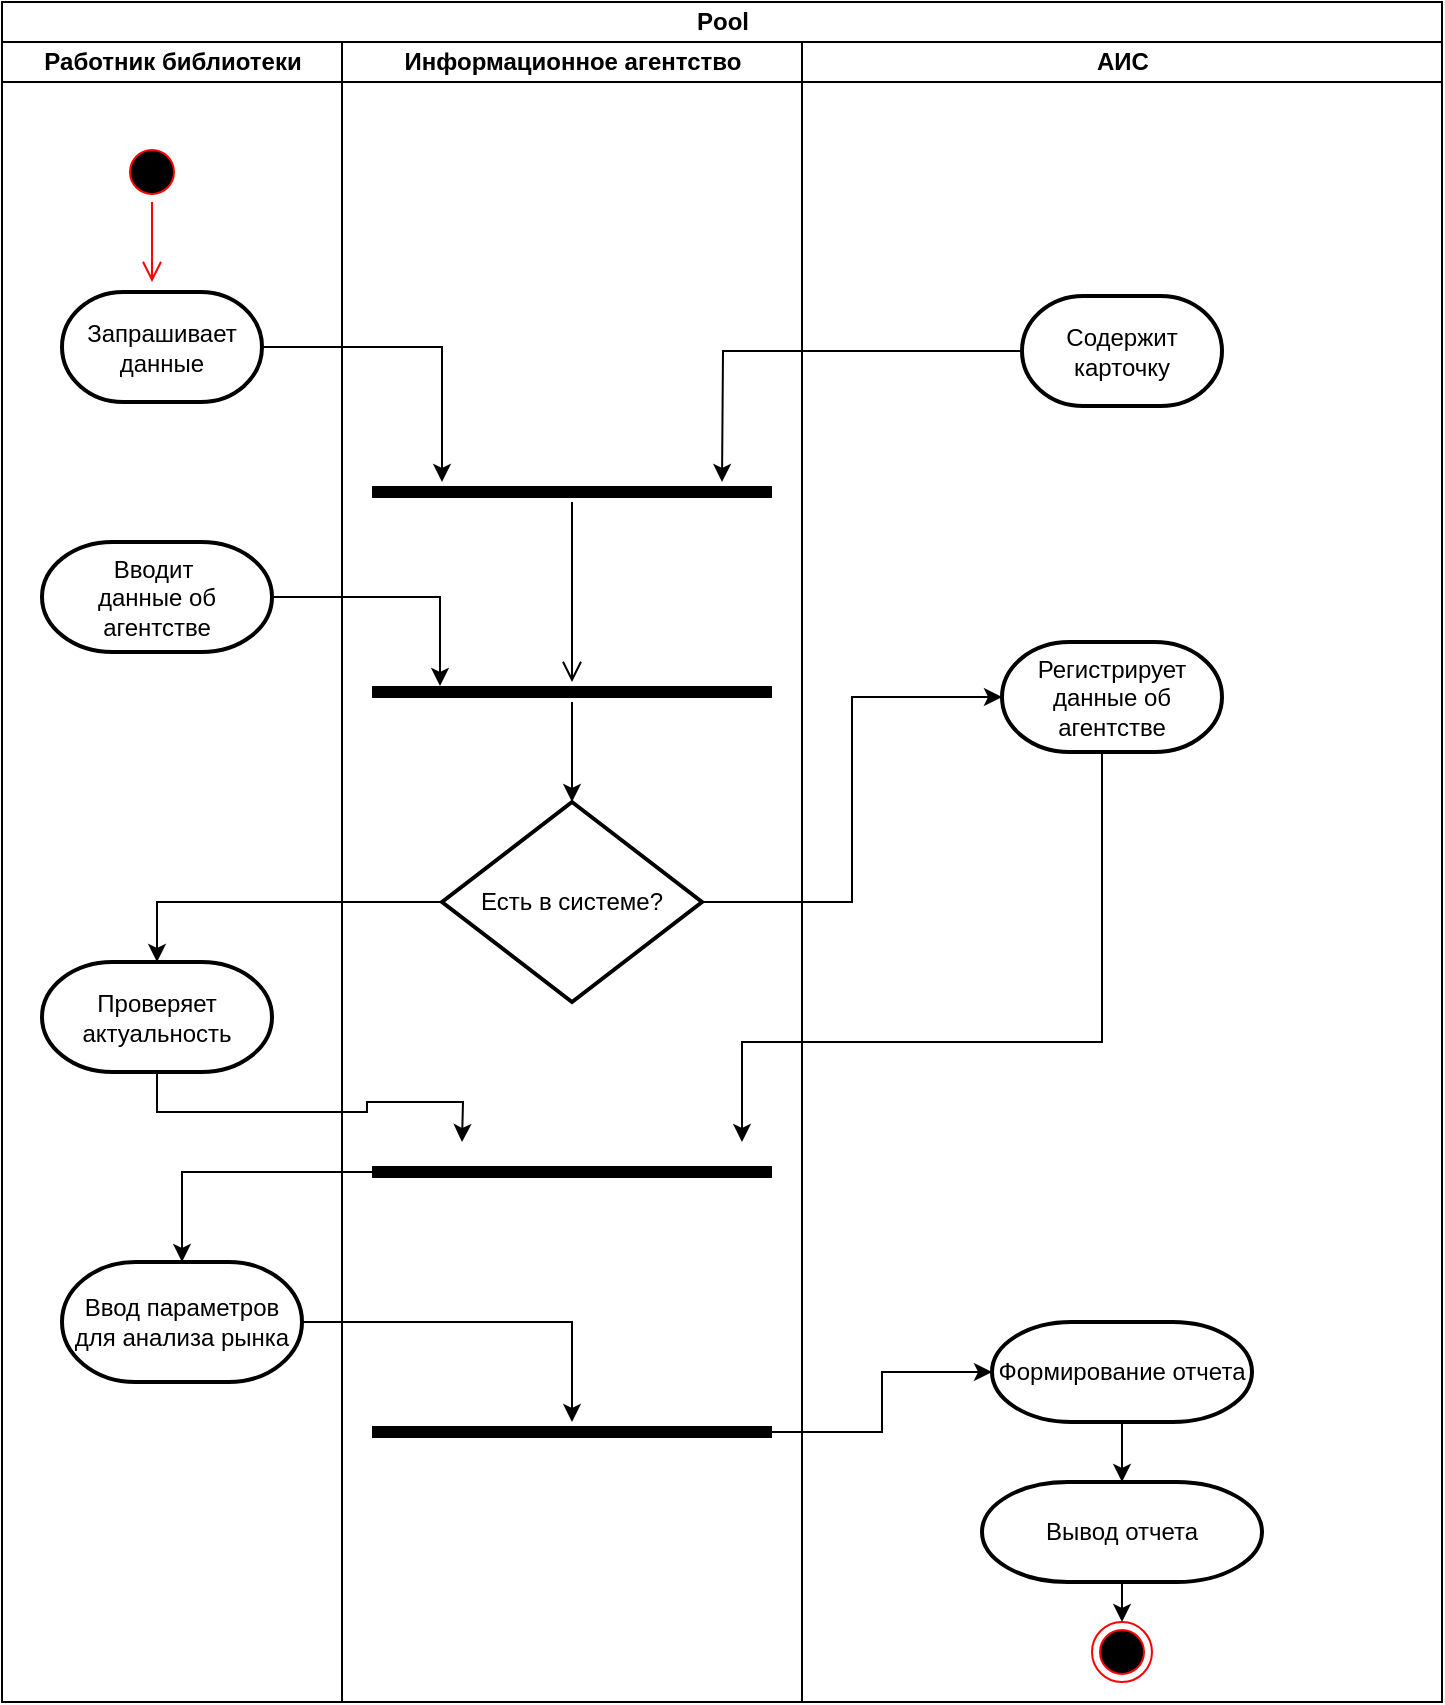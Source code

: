 <mxfile version="12.9.2" type="device"><diagram id="m0ru-gOu8x61sOFmxNbQ" name="Page-1"><mxGraphModel dx="1382" dy="764" grid="1" gridSize="10" guides="1" tooltips="1" connect="1" arrows="1" fold="1" page="1" pageScale="1" pageWidth="827" pageHeight="1169" math="0" shadow="0"><root><mxCell id="0"/><mxCell id="1" parent="0"/><mxCell id="4ehIzX-x2z6pSHMQpRJi-2" value="Pool" style="swimlane;html=1;childLayout=stackLayout;resizeParent=1;resizeParentMax=0;startSize=20;" vertex="1" parent="1"><mxGeometry x="40" y="420" width="720" height="850" as="geometry"/></mxCell><mxCell id="4ehIzX-x2z6pSHMQpRJi-3" value="Работник библиотеки" style="swimlane;html=1;startSize=20;" vertex="1" parent="4ehIzX-x2z6pSHMQpRJi-2"><mxGeometry y="20" width="170" height="830" as="geometry"/></mxCell><mxCell id="4ehIzX-x2z6pSHMQpRJi-9" value="" style="edgeStyle=orthogonalEdgeStyle;html=1;verticalAlign=bottom;endArrow=open;endSize=8;strokeColor=#ff0000;" edge="1" source="4ehIzX-x2z6pSHMQpRJi-8" parent="4ehIzX-x2z6pSHMQpRJi-3"><mxGeometry relative="1" as="geometry"><mxPoint x="75" y="120" as="targetPoint"/></mxGeometry></mxCell><mxCell id="4ehIzX-x2z6pSHMQpRJi-8" value="" style="ellipse;html=1;shape=startState;fillColor=#000000;strokeColor=#ff0000;" vertex="1" parent="4ehIzX-x2z6pSHMQpRJi-3"><mxGeometry x="60" y="50" width="30" height="30" as="geometry"/></mxCell><mxCell id="4ehIzX-x2z6pSHMQpRJi-12" value="Запрашивает&lt;br&gt;данные" style="strokeWidth=2;html=1;shape=mxgraph.flowchart.terminator;whiteSpace=wrap;" vertex="1" parent="4ehIzX-x2z6pSHMQpRJi-3"><mxGeometry x="30" y="125" width="100" height="55" as="geometry"/></mxCell><mxCell id="4ehIzX-x2z6pSHMQpRJi-21" value="Вводит&amp;nbsp;&lt;br&gt;данные об агентстве" style="strokeWidth=2;html=1;shape=mxgraph.flowchart.terminator;whiteSpace=wrap;" vertex="1" parent="4ehIzX-x2z6pSHMQpRJi-3"><mxGeometry x="20" y="250" width="115" height="55" as="geometry"/></mxCell><mxCell id="4ehIzX-x2z6pSHMQpRJi-29" value="Проверяет актуальность" style="strokeWidth=2;html=1;shape=mxgraph.flowchart.terminator;whiteSpace=wrap;" vertex="1" parent="4ehIzX-x2z6pSHMQpRJi-3"><mxGeometry x="20" y="460" width="115" height="55" as="geometry"/></mxCell><mxCell id="4ehIzX-x2z6pSHMQpRJi-35" value="Ввод параметров для анализа рынка" style="strokeWidth=2;html=1;shape=mxgraph.flowchart.terminator;whiteSpace=wrap;" vertex="1" parent="4ehIzX-x2z6pSHMQpRJi-3"><mxGeometry x="30" y="610" width="120" height="60" as="geometry"/></mxCell><mxCell id="4ehIzX-x2z6pSHMQpRJi-4" value="Информационное агентство" style="swimlane;html=1;startSize=20;" vertex="1" parent="4ehIzX-x2z6pSHMQpRJi-2"><mxGeometry x="170" y="20" width="230" height="830" as="geometry"/></mxCell><mxCell id="4ehIzX-x2z6pSHMQpRJi-14" value="" style="edgeStyle=orthogonalEdgeStyle;html=1;verticalAlign=bottom;endArrow=open;endSize=8;strokeColor=#000000;" edge="1" source="4ehIzX-x2z6pSHMQpRJi-13" parent="4ehIzX-x2z6pSHMQpRJi-4" target="4ehIzX-x2z6pSHMQpRJi-25"><mxGeometry relative="1" as="geometry"><mxPoint x="115" y="290" as="targetPoint"/><Array as="points"/></mxGeometry></mxCell><mxCell id="4ehIzX-x2z6pSHMQpRJi-26" value="" style="edgeStyle=orthogonalEdgeStyle;rounded=0;orthogonalLoop=1;jettySize=auto;html=1;strokeColor=#000000;" edge="1" parent="4ehIzX-x2z6pSHMQpRJi-4" source="4ehIzX-x2z6pSHMQpRJi-25" target="4ehIzX-x2z6pSHMQpRJi-24"><mxGeometry relative="1" as="geometry"/></mxCell><mxCell id="4ehIzX-x2z6pSHMQpRJi-40" value="" style="shape=line;html=1;strokeWidth=6;strokeColor=#000000;" vertex="1" parent="4ehIzX-x2z6pSHMQpRJi-4"><mxGeometry x="15" y="690" width="200" height="10" as="geometry"/></mxCell><mxCell id="4ehIzX-x2z6pSHMQpRJi-33" value="" style="shape=line;html=1;strokeWidth=6;strokeColor=#000000;" vertex="1" parent="4ehIzX-x2z6pSHMQpRJi-4"><mxGeometry x="15" y="560" width="200" height="10" as="geometry"/></mxCell><mxCell id="4ehIzX-x2z6pSHMQpRJi-25" value="" style="shape=line;html=1;strokeWidth=6;strokeColor=#000000;" vertex="1" parent="4ehIzX-x2z6pSHMQpRJi-4"><mxGeometry x="15" y="320" width="200" height="10" as="geometry"/></mxCell><mxCell id="4ehIzX-x2z6pSHMQpRJi-13" value="" style="shape=line;html=1;strokeWidth=6;strokeColor=#000000;" vertex="1" parent="4ehIzX-x2z6pSHMQpRJi-4"><mxGeometry x="15" y="220" width="200" height="10" as="geometry"/></mxCell><mxCell id="4ehIzX-x2z6pSHMQpRJi-24" value="Есть в системе?" style="strokeWidth=2;html=1;shape=mxgraph.flowchart.decision;whiteSpace=wrap;" vertex="1" parent="4ehIzX-x2z6pSHMQpRJi-4"><mxGeometry x="50" y="380" width="130" height="100" as="geometry"/></mxCell><mxCell id="4ehIzX-x2z6pSHMQpRJi-5" value="АИС" style="swimlane;html=1;startSize=20;" vertex="1" parent="4ehIzX-x2z6pSHMQpRJi-2"><mxGeometry x="400" y="20" width="320" height="830" as="geometry"/></mxCell><mxCell id="4ehIzX-x2z6pSHMQpRJi-19" value="" style="edgeStyle=orthogonalEdgeStyle;rounded=0;orthogonalLoop=1;jettySize=auto;html=1;strokeColor=#000000;" edge="1" parent="4ehIzX-x2z6pSHMQpRJi-5" source="4ehIzX-x2z6pSHMQpRJi-16"><mxGeometry relative="1" as="geometry"><mxPoint x="-40" y="220" as="targetPoint"/></mxGeometry></mxCell><mxCell id="4ehIzX-x2z6pSHMQpRJi-43" style="edgeStyle=orthogonalEdgeStyle;rounded=0;orthogonalLoop=1;jettySize=auto;html=1;entryX=0.5;entryY=0;entryDx=0;entryDy=0;entryPerimeter=0;strokeColor=#000000;" edge="1" parent="4ehIzX-x2z6pSHMQpRJi-5" source="4ehIzX-x2z6pSHMQpRJi-38" target="4ehIzX-x2z6pSHMQpRJi-39"><mxGeometry relative="1" as="geometry"/></mxCell><mxCell id="4ehIzX-x2z6pSHMQpRJi-38" value="Формирование отчета" style="strokeWidth=2;html=1;shape=mxgraph.flowchart.terminator;whiteSpace=wrap;" vertex="1" parent="4ehIzX-x2z6pSHMQpRJi-5"><mxGeometry x="95" y="640" width="130" height="50" as="geometry"/></mxCell><mxCell id="4ehIzX-x2z6pSHMQpRJi-45" style="edgeStyle=orthogonalEdgeStyle;rounded=0;orthogonalLoop=1;jettySize=auto;html=1;exitX=0.5;exitY=1;exitDx=0;exitDy=0;exitPerimeter=0;entryX=0.5;entryY=0;entryDx=0;entryDy=0;strokeColor=#000000;" edge="1" parent="4ehIzX-x2z6pSHMQpRJi-5" source="4ehIzX-x2z6pSHMQpRJi-39" target="4ehIzX-x2z6pSHMQpRJi-44"><mxGeometry relative="1" as="geometry"/></mxCell><mxCell id="4ehIzX-x2z6pSHMQpRJi-39" value="Вывод отчета" style="strokeWidth=2;html=1;shape=mxgraph.flowchart.terminator;whiteSpace=wrap;" vertex="1" parent="4ehIzX-x2z6pSHMQpRJi-5"><mxGeometry x="90" y="720" width="140" height="50" as="geometry"/></mxCell><mxCell id="4ehIzX-x2z6pSHMQpRJi-16" value="Содержит карточку" style="strokeWidth=2;html=1;shape=mxgraph.flowchart.terminator;whiteSpace=wrap;" vertex="1" parent="4ehIzX-x2z6pSHMQpRJi-5"><mxGeometry x="110" y="127" width="100" height="55" as="geometry"/></mxCell><mxCell id="4ehIzX-x2z6pSHMQpRJi-22" value="Регистрирует&lt;br&gt;данные об агентстве" style="strokeWidth=2;html=1;shape=mxgraph.flowchart.terminator;whiteSpace=wrap;" vertex="1" parent="4ehIzX-x2z6pSHMQpRJi-5"><mxGeometry x="100" y="300" width="110" height="55" as="geometry"/></mxCell><mxCell id="4ehIzX-x2z6pSHMQpRJi-44" value="" style="ellipse;html=1;shape=endState;fillColor=#000000;strokeColor=#ff0000;" vertex="1" parent="4ehIzX-x2z6pSHMQpRJi-5"><mxGeometry x="145" y="790" width="30" height="30" as="geometry"/></mxCell><mxCell id="4ehIzX-x2z6pSHMQpRJi-20" style="edgeStyle=orthogonalEdgeStyle;rounded=0;orthogonalLoop=1;jettySize=auto;html=1;strokeColor=#000000;" edge="1" parent="4ehIzX-x2z6pSHMQpRJi-2" source="4ehIzX-x2z6pSHMQpRJi-12" target="4ehIzX-x2z6pSHMQpRJi-13"><mxGeometry relative="1" as="geometry"><Array as="points"><mxPoint x="220" y="173"/></Array></mxGeometry></mxCell><mxCell id="4ehIzX-x2z6pSHMQpRJi-27" style="edgeStyle=orthogonalEdgeStyle;rounded=0;orthogonalLoop=1;jettySize=auto;html=1;exitX=1;exitY=0.5;exitDx=0;exitDy=0;exitPerimeter=0;entryX=0.17;entryY=0.2;entryDx=0;entryDy=0;entryPerimeter=0;strokeColor=#000000;" edge="1" parent="4ehIzX-x2z6pSHMQpRJi-2" source="4ehIzX-x2z6pSHMQpRJi-21" target="4ehIzX-x2z6pSHMQpRJi-25"><mxGeometry relative="1" as="geometry"/></mxCell><mxCell id="4ehIzX-x2z6pSHMQpRJi-28" style="edgeStyle=orthogonalEdgeStyle;rounded=0;orthogonalLoop=1;jettySize=auto;html=1;exitX=1;exitY=0.5;exitDx=0;exitDy=0;exitPerimeter=0;entryX=0;entryY=0.5;entryDx=0;entryDy=0;entryPerimeter=0;strokeColor=#000000;" edge="1" parent="4ehIzX-x2z6pSHMQpRJi-2" source="4ehIzX-x2z6pSHMQpRJi-24" target="4ehIzX-x2z6pSHMQpRJi-22"><mxGeometry relative="1" as="geometry"/></mxCell><mxCell id="4ehIzX-x2z6pSHMQpRJi-30" style="edgeStyle=orthogonalEdgeStyle;rounded=0;orthogonalLoop=1;jettySize=auto;html=1;exitX=0;exitY=0.5;exitDx=0;exitDy=0;exitPerimeter=0;entryX=0.5;entryY=0;entryDx=0;entryDy=0;entryPerimeter=0;strokeColor=#000000;" edge="1" parent="4ehIzX-x2z6pSHMQpRJi-2" source="4ehIzX-x2z6pSHMQpRJi-24" target="4ehIzX-x2z6pSHMQpRJi-29"><mxGeometry relative="1" as="geometry"/></mxCell><mxCell id="4ehIzX-x2z6pSHMQpRJi-37" style="edgeStyle=orthogonalEdgeStyle;rounded=0;orthogonalLoop=1;jettySize=auto;html=1;strokeColor=#000000;" edge="1" parent="4ehIzX-x2z6pSHMQpRJi-2" source="4ehIzX-x2z6pSHMQpRJi-33" target="4ehIzX-x2z6pSHMQpRJi-35"><mxGeometry relative="1" as="geometry"/></mxCell><mxCell id="4ehIzX-x2z6pSHMQpRJi-41" style="edgeStyle=orthogonalEdgeStyle;rounded=0;orthogonalLoop=1;jettySize=auto;html=1;strokeColor=#000000;" edge="1" parent="4ehIzX-x2z6pSHMQpRJi-2" source="4ehIzX-x2z6pSHMQpRJi-35" target="4ehIzX-x2z6pSHMQpRJi-40"><mxGeometry relative="1" as="geometry"><mxPoint x="140" y="730" as="targetPoint"/></mxGeometry></mxCell><mxCell id="4ehIzX-x2z6pSHMQpRJi-42" style="edgeStyle=orthogonalEdgeStyle;rounded=0;orthogonalLoop=1;jettySize=auto;html=1;strokeColor=#000000;" edge="1" parent="4ehIzX-x2z6pSHMQpRJi-2" source="4ehIzX-x2z6pSHMQpRJi-40" target="4ehIzX-x2z6pSHMQpRJi-38"><mxGeometry relative="1" as="geometry"/></mxCell><mxCell id="4ehIzX-x2z6pSHMQpRJi-32" style="edgeStyle=orthogonalEdgeStyle;rounded=0;orthogonalLoop=1;jettySize=auto;html=1;exitX=0.5;exitY=1;exitDx=0;exitDy=0;exitPerimeter=0;strokeColor=#000000;" edge="1" parent="1" source="4ehIzX-x2z6pSHMQpRJi-29"><mxGeometry relative="1" as="geometry"><mxPoint x="270" y="990" as="targetPoint"/></mxGeometry></mxCell><mxCell id="4ehIzX-x2z6pSHMQpRJi-34" style="edgeStyle=orthogonalEdgeStyle;rounded=0;orthogonalLoop=1;jettySize=auto;html=1;exitX=0.5;exitY=1;exitDx=0;exitDy=0;exitPerimeter=0;strokeColor=#000000;" edge="1" parent="1" source="4ehIzX-x2z6pSHMQpRJi-22"><mxGeometry relative="1" as="geometry"><mxPoint x="410" y="990" as="targetPoint"/><Array as="points"><mxPoint x="590" y="940"/><mxPoint x="410" y="940"/></Array></mxGeometry></mxCell></root></mxGraphModel></diagram></mxfile>
